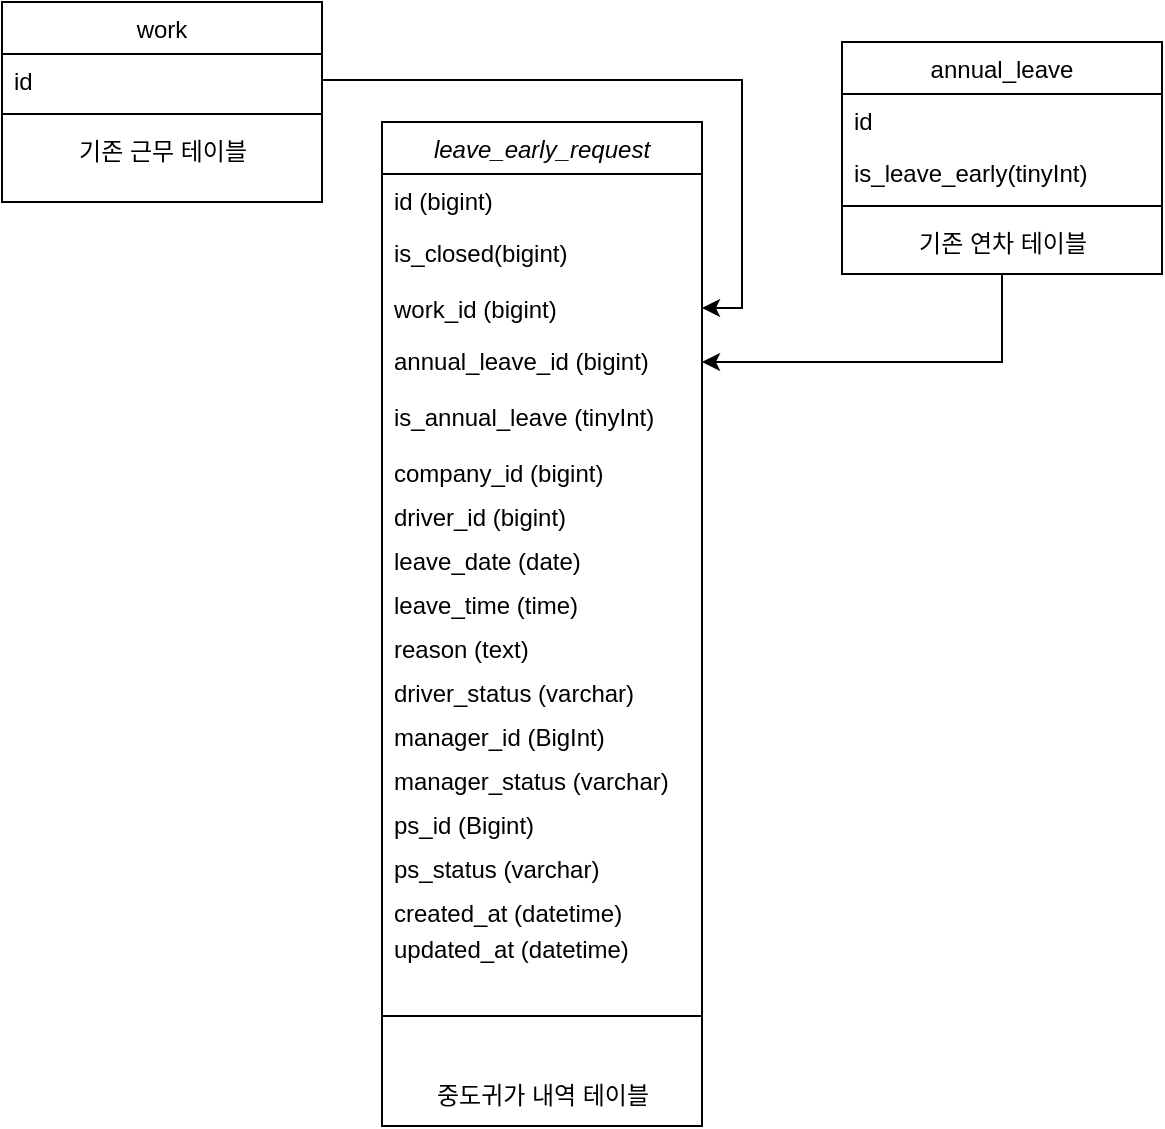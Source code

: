 <mxfile version="27.0.9">
  <diagram name="페이지-1" id="wpepT6mHVNW7AjOnQX6i">
    <mxGraphModel dx="917" dy="681" grid="1" gridSize="10" guides="1" tooltips="1" connect="1" arrows="1" fold="1" page="1" pageScale="1" pageWidth="827" pageHeight="1169" math="0" shadow="0">
      <root>
        <mxCell id="0" />
        <mxCell id="1" parent="0" />
        <mxCell id="a77WGT-puqHiorZy3EFo-1" value="leave_early_request" style="swimlane;fontStyle=2;align=center;verticalAlign=top;childLayout=stackLayout;horizontal=1;startSize=26;horizontalStack=0;resizeParent=1;resizeLast=0;collapsible=1;marginBottom=0;rounded=0;shadow=0;strokeWidth=1;" parent="1" vertex="1">
          <mxGeometry x="390" y="110" width="160" height="502" as="geometry">
            <mxRectangle x="230" y="140" width="160" height="26" as="alternateBounds" />
          </mxGeometry>
        </mxCell>
        <mxCell id="a77WGT-puqHiorZy3EFo-2" value="id (bigint)  " style="text;align=left;verticalAlign=top;spacingLeft=4;spacingRight=4;overflow=hidden;rotatable=0;points=[[0,0.5],[1,0.5]];portConstraint=eastwest;" parent="a77WGT-puqHiorZy3EFo-1" vertex="1">
          <mxGeometry y="26" width="160" height="26" as="geometry" />
        </mxCell>
        <mxCell id="8QEibdruaQQcZJ_H5wIi-2" value="is_closed(bigint)" style="text;align=left;verticalAlign=top;spacingLeft=4;spacingRight=4;overflow=hidden;rotatable=0;points=[[0,0.5],[1,0.5]];portConstraint=eastwest;rounded=0;shadow=0;html=0;" vertex="1" parent="a77WGT-puqHiorZy3EFo-1">
          <mxGeometry y="52" width="160" height="28" as="geometry" />
        </mxCell>
        <mxCell id="a77WGT-puqHiorZy3EFo-3" value="work_id (bigint)" style="text;align=left;verticalAlign=top;spacingLeft=4;spacingRight=4;overflow=hidden;rotatable=0;points=[[0,0.5],[1,0.5]];portConstraint=eastwest;" parent="a77WGT-puqHiorZy3EFo-1" vertex="1">
          <mxGeometry y="80" width="160" height="26" as="geometry" />
        </mxCell>
        <mxCell id="a77WGT-puqHiorZy3EFo-4" value="annual_leave_id (bigint)&#xa;" style="text;align=left;verticalAlign=top;spacingLeft=4;spacingRight=4;overflow=hidden;rotatable=0;points=[[0,0.5],[1,0.5]];portConstraint=eastwest;rounded=0;shadow=0;html=0;" parent="a77WGT-puqHiorZy3EFo-1" vertex="1">
          <mxGeometry y="106" width="160" height="28" as="geometry" />
        </mxCell>
        <mxCell id="5jGnlnSS9kcp2cVSqWeu-2" value="is_annual_leave (tinyInt)" style="text;align=left;verticalAlign=top;spacingLeft=4;spacingRight=4;overflow=hidden;rotatable=0;points=[[0,0.5],[1,0.5]];portConstraint=eastwest;rounded=0;shadow=0;html=0;" parent="a77WGT-puqHiorZy3EFo-1" vertex="1">
          <mxGeometry y="134" width="160" height="28" as="geometry" />
        </mxCell>
        <mxCell id="a77WGT-puqHiorZy3EFo-5" value="company_id (bigint)" style="text;align=left;verticalAlign=top;spacingLeft=4;spacingRight=4;overflow=hidden;rotatable=0;points=[[0,0.5],[1,0.5]];portConstraint=eastwest;rounded=0;shadow=0;html=0;" parent="a77WGT-puqHiorZy3EFo-1" vertex="1">
          <mxGeometry y="162" width="160" height="22" as="geometry" />
        </mxCell>
        <mxCell id="a77WGT-puqHiorZy3EFo-6" value="driver_id (bigint)" style="text;align=left;verticalAlign=top;spacingLeft=4;spacingRight=4;overflow=hidden;rotatable=0;points=[[0,0.5],[1,0.5]];portConstraint=eastwest;rounded=0;shadow=0;html=0;" parent="a77WGT-puqHiorZy3EFo-1" vertex="1">
          <mxGeometry y="184" width="160" height="22" as="geometry" />
        </mxCell>
        <mxCell id="a77WGT-puqHiorZy3EFo-7" value="leave_date (date)" style="text;align=left;verticalAlign=top;spacingLeft=4;spacingRight=4;overflow=hidden;rotatable=0;points=[[0,0.5],[1,0.5]];portConstraint=eastwest;rounded=0;shadow=0;html=0;" parent="a77WGT-puqHiorZy3EFo-1" vertex="1">
          <mxGeometry y="206" width="160" height="22" as="geometry" />
        </mxCell>
        <mxCell id="a77WGT-puqHiorZy3EFo-8" value="leave_time (time)" style="text;align=left;verticalAlign=top;spacingLeft=4;spacingRight=4;overflow=hidden;rotatable=0;points=[[0,0.5],[1,0.5]];portConstraint=eastwest;rounded=0;shadow=0;html=0;" parent="a77WGT-puqHiorZy3EFo-1" vertex="1">
          <mxGeometry y="228" width="160" height="22" as="geometry" />
        </mxCell>
        <mxCell id="a77WGT-puqHiorZy3EFo-9" value="reason (text)                   " style="text;align=left;verticalAlign=top;spacingLeft=4;spacingRight=4;overflow=hidden;rotatable=0;points=[[0,0.5],[1,0.5]];portConstraint=eastwest;rounded=0;shadow=0;html=0;" parent="a77WGT-puqHiorZy3EFo-1" vertex="1">
          <mxGeometry y="250" width="160" height="22" as="geometry" />
        </mxCell>
        <mxCell id="8QEibdruaQQcZJ_H5wIi-1" value="driver_status (varchar)" style="text;align=left;verticalAlign=top;spacingLeft=4;spacingRight=4;overflow=hidden;rotatable=0;points=[[0,0.5],[1,0.5]];portConstraint=eastwest;rounded=0;shadow=0;html=0;" vertex="1" parent="a77WGT-puqHiorZy3EFo-1">
          <mxGeometry y="272" width="160" height="22" as="geometry" />
        </mxCell>
        <mxCell id="a77WGT-puqHiorZy3EFo-10" value="manager_id (BigInt)" style="text;align=left;verticalAlign=top;spacingLeft=4;spacingRight=4;overflow=hidden;rotatable=0;points=[[0,0.5],[1,0.5]];portConstraint=eastwest;rounded=0;shadow=0;html=0;" parent="a77WGT-puqHiorZy3EFo-1" vertex="1">
          <mxGeometry y="294" width="160" height="22" as="geometry" />
        </mxCell>
        <mxCell id="a77WGT-puqHiorZy3EFo-45" value="manager_status (varchar)" style="text;align=left;verticalAlign=top;spacingLeft=4;spacingRight=4;overflow=hidden;rotatable=0;points=[[0,0.5],[1,0.5]];portConstraint=eastwest;rounded=0;shadow=0;html=0;" parent="a77WGT-puqHiorZy3EFo-1" vertex="1">
          <mxGeometry y="316" width="160" height="22" as="geometry" />
        </mxCell>
        <mxCell id="a77WGT-puqHiorZy3EFo-46" value="ps_id (Bigint)" style="text;align=left;verticalAlign=top;spacingLeft=4;spacingRight=4;overflow=hidden;rotatable=0;points=[[0,0.5],[1,0.5]];portConstraint=eastwest;rounded=0;shadow=0;html=0;" parent="a77WGT-puqHiorZy3EFo-1" vertex="1">
          <mxGeometry y="338" width="160" height="22" as="geometry" />
        </mxCell>
        <mxCell id="a77WGT-puqHiorZy3EFo-47" value="ps_status (varchar)" style="text;align=left;verticalAlign=top;spacingLeft=4;spacingRight=4;overflow=hidden;rotatable=0;points=[[0,0.5],[1,0.5]];portConstraint=eastwest;rounded=0;shadow=0;html=0;" parent="a77WGT-puqHiorZy3EFo-1" vertex="1">
          <mxGeometry y="360" width="160" height="22" as="geometry" />
        </mxCell>
        <mxCell id="a77WGT-puqHiorZy3EFo-11" value="created_at (datetime)" style="text;align=left;verticalAlign=top;spacingLeft=4;spacingRight=4;overflow=hidden;rotatable=0;points=[[0,0.5],[1,0.5]];portConstraint=eastwest;rounded=0;shadow=0;html=0;" parent="a77WGT-puqHiorZy3EFo-1" vertex="1">
          <mxGeometry y="382" width="160" height="18" as="geometry" />
        </mxCell>
        <mxCell id="a77WGT-puqHiorZy3EFo-12" value="updated_at (datetime)" style="text;align=left;verticalAlign=top;spacingLeft=4;spacingRight=4;overflow=hidden;rotatable=0;points=[[0,0.5],[1,0.5]];portConstraint=eastwest;rounded=0;shadow=0;html=0;" parent="a77WGT-puqHiorZy3EFo-1" vertex="1">
          <mxGeometry y="400" width="160" height="22" as="geometry" />
        </mxCell>
        <mxCell id="a77WGT-puqHiorZy3EFo-13" value="" style="line;html=1;strokeWidth=1;align=left;verticalAlign=middle;spacingTop=-1;spacingLeft=3;spacingRight=3;rotatable=0;labelPosition=right;points=[];portConstraint=eastwest;" parent="a77WGT-puqHiorZy3EFo-1" vertex="1">
          <mxGeometry y="422" width="160" height="50" as="geometry" />
        </mxCell>
        <mxCell id="a77WGT-puqHiorZy3EFo-40" value="중도귀가 내역 테이블" style="text;html=1;align=center;verticalAlign=middle;resizable=0;points=[];autosize=1;strokeColor=none;fillColor=none;" parent="a77WGT-puqHiorZy3EFo-1" vertex="1">
          <mxGeometry y="472" width="160" height="30" as="geometry" />
        </mxCell>
        <mxCell id="a77WGT-puqHiorZy3EFo-48" style="edgeStyle=orthogonalEdgeStyle;rounded=0;orthogonalLoop=1;jettySize=auto;html=1;" parent="1" source="a77WGT-puqHiorZy3EFo-14" target="a77WGT-puqHiorZy3EFo-4" edge="1">
          <mxGeometry relative="1" as="geometry" />
        </mxCell>
        <mxCell id="a77WGT-puqHiorZy3EFo-14" value="annual_leave" style="swimlane;fontStyle=0;align=center;verticalAlign=top;childLayout=stackLayout;horizontal=1;startSize=26;horizontalStack=0;resizeParent=1;resizeLast=0;collapsible=1;marginBottom=0;rounded=0;shadow=0;strokeWidth=1;" parent="1" vertex="1">
          <mxGeometry x="620" y="70" width="160" height="116" as="geometry">
            <mxRectangle x="550" y="140" width="160" height="26" as="alternateBounds" />
          </mxGeometry>
        </mxCell>
        <mxCell id="a77WGT-puqHiorZy3EFo-15" value="id" style="text;align=left;verticalAlign=top;spacingLeft=4;spacingRight=4;overflow=hidden;rotatable=0;points=[[0,0.5],[1,0.5]];portConstraint=eastwest;" parent="a77WGT-puqHiorZy3EFo-14" vertex="1">
          <mxGeometry y="26" width="160" height="26" as="geometry" />
        </mxCell>
        <mxCell id="5jGnlnSS9kcp2cVSqWeu-1" value="is_leave_early(tinyInt)" style="text;align=left;verticalAlign=top;spacingLeft=4;spacingRight=4;overflow=hidden;rotatable=0;points=[[0,0.5],[1,0.5]];portConstraint=eastwest;" parent="a77WGT-puqHiorZy3EFo-14" vertex="1">
          <mxGeometry y="52" width="160" height="26" as="geometry" />
        </mxCell>
        <mxCell id="a77WGT-puqHiorZy3EFo-16" value="" style="line;html=1;strokeWidth=1;align=left;verticalAlign=middle;spacingTop=-1;spacingLeft=3;spacingRight=3;rotatable=0;labelPosition=right;points=[];portConstraint=eastwest;" parent="a77WGT-puqHiorZy3EFo-14" vertex="1">
          <mxGeometry y="78" width="160" height="8" as="geometry" />
        </mxCell>
        <mxCell id="a77WGT-puqHiorZy3EFo-17" value="기존 연차 테이블" style="text;html=1;align=center;verticalAlign=middle;resizable=0;points=[];autosize=1;strokeColor=none;fillColor=none;" parent="a77WGT-puqHiorZy3EFo-14" vertex="1">
          <mxGeometry y="86" width="160" height="30" as="geometry" />
        </mxCell>
        <mxCell id="a77WGT-puqHiorZy3EFo-41" value="work" style="swimlane;fontStyle=0;align=center;verticalAlign=top;childLayout=stackLayout;horizontal=1;startSize=26;horizontalStack=0;resizeParent=1;resizeLast=0;collapsible=1;marginBottom=0;rounded=0;shadow=0;strokeWidth=1;" parent="1" vertex="1">
          <mxGeometry x="200" y="50" width="160" height="100" as="geometry">
            <mxRectangle x="550" y="140" width="160" height="26" as="alternateBounds" />
          </mxGeometry>
        </mxCell>
        <mxCell id="a77WGT-puqHiorZy3EFo-42" value="id" style="text;align=left;verticalAlign=top;spacingLeft=4;spacingRight=4;overflow=hidden;rotatable=0;points=[[0,0.5],[1,0.5]];portConstraint=eastwest;" parent="a77WGT-puqHiorZy3EFo-41" vertex="1">
          <mxGeometry y="26" width="160" height="26" as="geometry" />
        </mxCell>
        <mxCell id="a77WGT-puqHiorZy3EFo-43" value="" style="line;html=1;strokeWidth=1;align=left;verticalAlign=middle;spacingTop=-1;spacingLeft=3;spacingRight=3;rotatable=0;labelPosition=right;points=[];portConstraint=eastwest;" parent="a77WGT-puqHiorZy3EFo-41" vertex="1">
          <mxGeometry y="52" width="160" height="8" as="geometry" />
        </mxCell>
        <mxCell id="a77WGT-puqHiorZy3EFo-44" value="기존 근무 테이블" style="text;html=1;align=center;verticalAlign=middle;resizable=0;points=[];autosize=1;strokeColor=none;fillColor=none;" parent="a77WGT-puqHiorZy3EFo-41" vertex="1">
          <mxGeometry y="60" width="160" height="30" as="geometry" />
        </mxCell>
        <mxCell id="a77WGT-puqHiorZy3EFo-50" style="edgeStyle=orthogonalEdgeStyle;rounded=0;orthogonalLoop=1;jettySize=auto;html=1;entryX=1;entryY=0.5;entryDx=0;entryDy=0;" parent="1" source="a77WGT-puqHiorZy3EFo-42" target="a77WGT-puqHiorZy3EFo-3" edge="1">
          <mxGeometry relative="1" as="geometry" />
        </mxCell>
      </root>
    </mxGraphModel>
  </diagram>
</mxfile>
